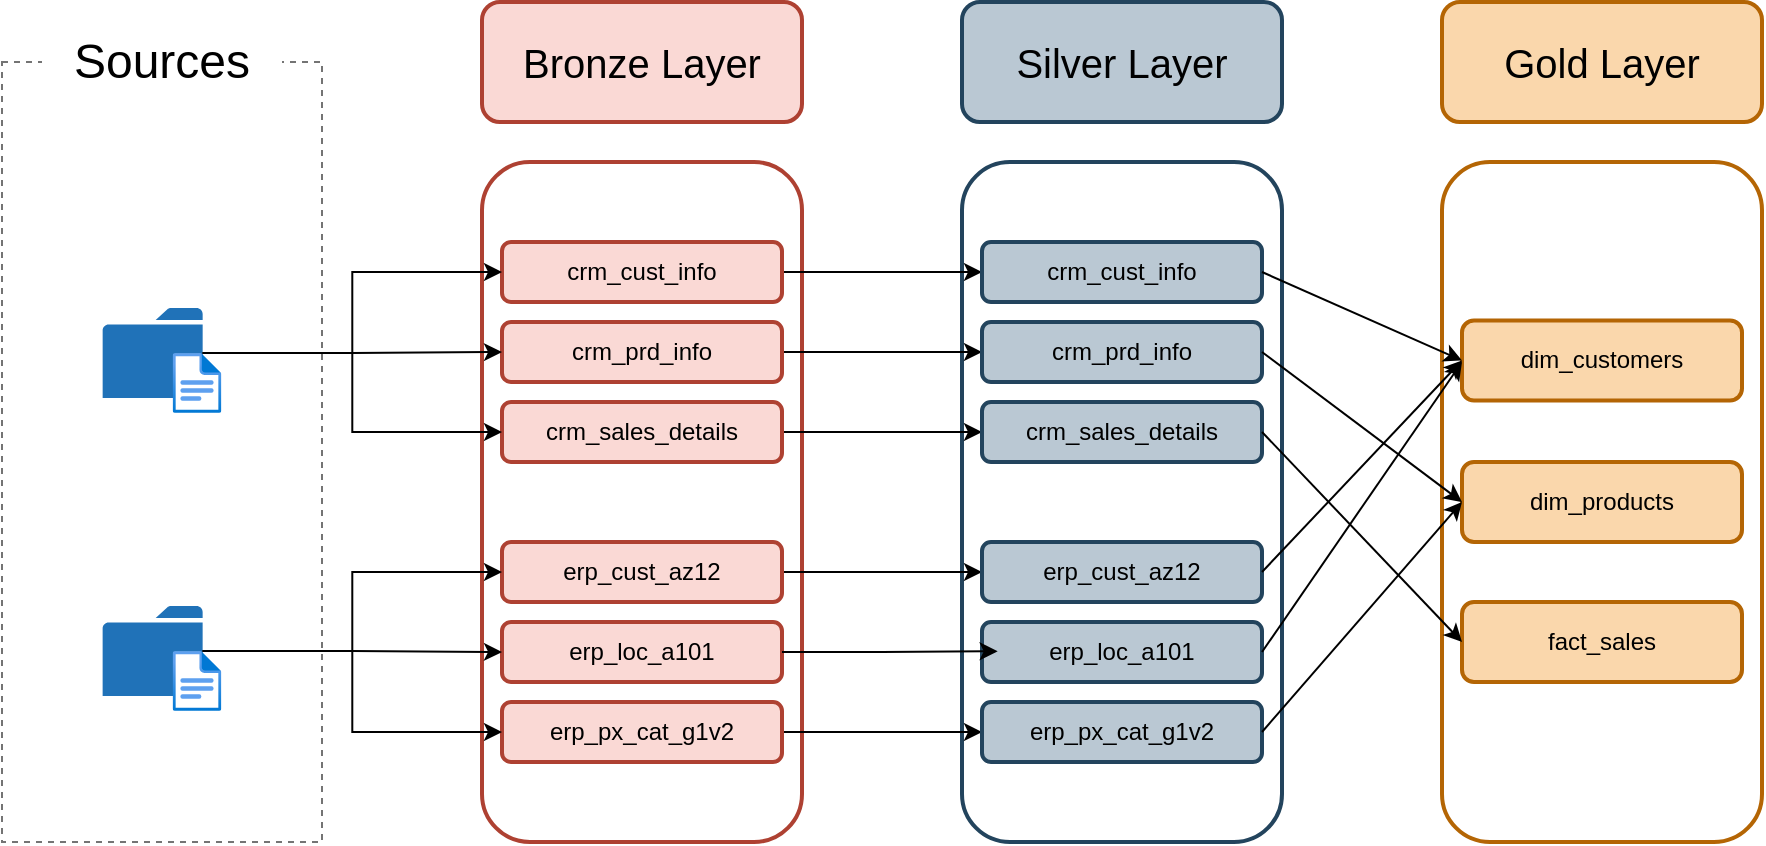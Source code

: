 <mxfile version="28.0.6">
  <diagram name="Page-1" id="h61dDB7GRY5GoGN7Z2Bx">
    <mxGraphModel dx="420" dy="965" grid="1" gridSize="10" guides="1" tooltips="1" connect="1" arrows="1" fold="1" page="1" pageScale="1" pageWidth="850" pageHeight="1100" math="0" shadow="0">
      <root>
        <mxCell id="0" />
        <mxCell id="1" parent="0" />
        <mxCell id="Nd245YbIvRQRNsEbv2v5-1" value="" style="rounded=0;whiteSpace=wrap;html=1;fillColor=none;dashed=1;strokeColor=#747474;" parent="1" vertex="1">
          <mxGeometry x="40" y="80" width="160" height="390" as="geometry" />
        </mxCell>
        <mxCell id="Nd245YbIvRQRNsEbv2v5-2" value="&lt;font style=&quot;color: rgb(0, 0, 0);&quot;&gt;So&lt;span style=&quot;background-color: transparent;&quot;&gt;urces&lt;/span&gt;&lt;/font&gt;" style="rounded=1;whiteSpace=wrap;html=1;fontSize=24;strokeColor=none;fillColor=#FFFFFF;" parent="1" vertex="1">
          <mxGeometry x="60" y="50" width="120" height="60" as="geometry" />
        </mxCell>
        <mxCell id="Nd245YbIvRQRNsEbv2v5-18" value="" style="group" parent="1" vertex="1" connectable="0">
          <mxGeometry x="90.33" y="203" width="59.35" height="52.5" as="geometry" />
        </mxCell>
        <mxCell id="Nd245YbIvRQRNsEbv2v5-15" value="&lt;font style=&quot;color: rgb(255, 255, 255);&quot;&gt;CRM&lt;/font&gt;" style="sketch=0;pointerEvents=1;shadow=0;dashed=0;html=1;strokeColor=none;labelPosition=center;verticalLabelPosition=bottom;verticalAlign=top;outlineConnect=0;align=center;shape=mxgraph.office.concepts.folder;fillColor=#2072B8;" parent="Nd245YbIvRQRNsEbv2v5-18" vertex="1">
          <mxGeometry width="50" height="45" as="geometry" />
        </mxCell>
        <mxCell id="Nd245YbIvRQRNsEbv2v5-17" value="" style="image;aspect=fixed;html=1;points=[];align=center;fontSize=12;image=img/lib/azure2/general/File.svg;" parent="Nd245YbIvRQRNsEbv2v5-18" vertex="1">
          <mxGeometry x="35" y="22.5" width="24.35" height="30" as="geometry" />
        </mxCell>
        <mxCell id="Nd245YbIvRQRNsEbv2v5-19" value="" style="group" parent="1" vertex="1" connectable="0">
          <mxGeometry x="90.32" y="352" width="59.35" height="52.5" as="geometry" />
        </mxCell>
        <mxCell id="Nd245YbIvRQRNsEbv2v5-20" value="&lt;font style=&quot;color: rgb(255, 255, 255);&quot;&gt;ERP&lt;/font&gt;" style="sketch=0;pointerEvents=1;shadow=0;dashed=0;html=1;strokeColor=none;labelPosition=center;verticalLabelPosition=bottom;verticalAlign=top;outlineConnect=0;align=center;shape=mxgraph.office.concepts.folder;fillColor=#2072B8;" parent="Nd245YbIvRQRNsEbv2v5-19" vertex="1">
          <mxGeometry width="50" height="45" as="geometry" />
        </mxCell>
        <mxCell id="Nd245YbIvRQRNsEbv2v5-21" value="" style="image;aspect=fixed;html=1;points=[];align=center;fontSize=12;image=img/lib/azure2/general/File.svg;" parent="Nd245YbIvRQRNsEbv2v5-19" vertex="1">
          <mxGeometry x="35" y="22.5" width="24.35" height="30" as="geometry" />
        </mxCell>
        <mxCell id="SfP37yd1ZmLbXONvq-Q5-1" value="" style="rounded=1;whiteSpace=wrap;html=1;fillColor=none;strokeColor=#ae4132;strokeWidth=2;" parent="1" vertex="1">
          <mxGeometry x="280" y="130" width="160" height="340" as="geometry" />
        </mxCell>
        <mxCell id="SfP37yd1ZmLbXONvq-Q5-3" value="&lt;font style=&quot;font-size: 20px; color: rgb(0, 0, 0);&quot;&gt;Bronze Layer&lt;/font&gt;" style="rounded=1;whiteSpace=wrap;html=1;fillColor=#fad9d5;strokeColor=#ae4132;strokeWidth=2;" parent="1" vertex="1">
          <mxGeometry x="280" y="50" width="160" height="60" as="geometry" />
        </mxCell>
        <mxCell id="SfP37yd1ZmLbXONvq-Q5-4" value="" style="rounded=1;whiteSpace=wrap;html=1;fillColor=none;strokeColor=#23445d;strokeWidth=2;" parent="1" vertex="1">
          <mxGeometry x="520" y="130" width="160" height="340" as="geometry" />
        </mxCell>
        <mxCell id="SfP37yd1ZmLbXONvq-Q5-5" value="&lt;font style=&quot;font-size: 20px; color: rgb(0, 0, 0);&quot;&gt;Silver Layer&lt;/font&gt;" style="rounded=1;whiteSpace=wrap;html=1;fillColor=#bac8d3;strokeColor=#23445d;strokeWidth=2;" parent="1" vertex="1">
          <mxGeometry x="520" y="50" width="160" height="60" as="geometry" />
        </mxCell>
        <mxCell id="SfP37yd1ZmLbXONvq-Q5-8" value="" style="rounded=1;whiteSpace=wrap;html=1;fillColor=none;strokeColor=#b46504;strokeWidth=2;" parent="1" vertex="1">
          <mxGeometry x="760" y="130" width="160" height="340" as="geometry" />
        </mxCell>
        <mxCell id="SfP37yd1ZmLbXONvq-Q5-9" value="&lt;font style=&quot;font-size: 20px; color: rgb(0, 0, 0);&quot;&gt;Gold Layer&lt;/font&gt;" style="rounded=1;whiteSpace=wrap;html=1;fillColor=#fad7ac;strokeColor=#b46504;strokeWidth=2;" parent="1" vertex="1">
          <mxGeometry x="760" y="50" width="160" height="60" as="geometry" />
        </mxCell>
        <mxCell id="SfP37yd1ZmLbXONvq-Q5-57" style="edgeStyle=orthogonalEdgeStyle;rounded=0;orthogonalLoop=1;jettySize=auto;html=1;entryX=0;entryY=0.5;entryDx=0;entryDy=0;" parent="1" source="SfP37yd1ZmLbXONvq-Q5-11" target="SfP37yd1ZmLbXONvq-Q5-39" edge="1">
          <mxGeometry relative="1" as="geometry" />
        </mxCell>
        <mxCell id="SfP37yd1ZmLbXONvq-Q5-11" value="&lt;font style=&quot;color: rgb(0, 0, 0);&quot;&gt;crm_cust_info&lt;/font&gt;" style="rounded=1;whiteSpace=wrap;html=1;fillColor=#fad9d5;strokeColor=#ae4132;strokeWidth=2;" parent="1" vertex="1">
          <mxGeometry x="290" y="170" width="140" height="30" as="geometry" />
        </mxCell>
        <mxCell id="SfP37yd1ZmLbXONvq-Q5-58" style="edgeStyle=orthogonalEdgeStyle;rounded=0;orthogonalLoop=1;jettySize=auto;html=1;entryX=0;entryY=0.5;entryDx=0;entryDy=0;" parent="1" source="SfP37yd1ZmLbXONvq-Q5-12" target="SfP37yd1ZmLbXONvq-Q5-40" edge="1">
          <mxGeometry relative="1" as="geometry" />
        </mxCell>
        <mxCell id="SfP37yd1ZmLbXONvq-Q5-12" value="&lt;font style=&quot;color: rgb(0, 0, 0);&quot;&gt;crm_prd_info&lt;/font&gt;" style="rounded=1;whiteSpace=wrap;html=1;fillColor=#fad9d5;strokeColor=#ae4132;strokeWidth=2;" parent="1" vertex="1">
          <mxGeometry x="290" y="210" width="140" height="30" as="geometry" />
        </mxCell>
        <mxCell id="SfP37yd1ZmLbXONvq-Q5-59" style="edgeStyle=orthogonalEdgeStyle;rounded=0;orthogonalLoop=1;jettySize=auto;html=1;entryX=0;entryY=0.5;entryDx=0;entryDy=0;" parent="1" source="SfP37yd1ZmLbXONvq-Q5-13" target="SfP37yd1ZmLbXONvq-Q5-41" edge="1">
          <mxGeometry relative="1" as="geometry" />
        </mxCell>
        <mxCell id="SfP37yd1ZmLbXONvq-Q5-13" value="&lt;font style=&quot;color: rgb(0, 0, 0);&quot;&gt;crm_sales_details&lt;/font&gt;" style="rounded=1;whiteSpace=wrap;html=1;fillColor=#fad9d5;strokeColor=#ae4132;strokeWidth=2;" parent="1" vertex="1">
          <mxGeometry x="290" y="250" width="140" height="30" as="geometry" />
        </mxCell>
        <mxCell id="SfP37yd1ZmLbXONvq-Q5-17" value="dim_customers" style="rounded=1;whiteSpace=wrap;html=1;fillColor=#fad7ac;strokeColor=#b46504;strokeWidth=2;fontColor=#000000;" parent="1" vertex="1">
          <mxGeometry x="770" y="209.25" width="140" height="40" as="geometry" />
        </mxCell>
        <mxCell id="SfP37yd1ZmLbXONvq-Q5-18" value="dim_products" style="rounded=1;whiteSpace=wrap;html=1;fillColor=#fad7ac;strokeColor=#b46504;strokeWidth=2;fontColor=#000000;" parent="1" vertex="1">
          <mxGeometry x="770" y="280" width="140" height="40" as="geometry" />
        </mxCell>
        <mxCell id="SfP37yd1ZmLbXONvq-Q5-19" value="fact_sales" style="rounded=1;whiteSpace=wrap;html=1;fillColor=#fad7ac;strokeColor=#b46504;strokeWidth=2;fontColor=#000000;" parent="1" vertex="1">
          <mxGeometry x="770" y="350" width="140" height="40" as="geometry" />
        </mxCell>
        <mxCell id="SfP37yd1ZmLbXONvq-Q5-60" style="edgeStyle=orthogonalEdgeStyle;rounded=0;orthogonalLoop=1;jettySize=auto;html=1;entryX=0;entryY=0.5;entryDx=0;entryDy=0;" parent="1" source="SfP37yd1ZmLbXONvq-Q5-26" target="SfP37yd1ZmLbXONvq-Q5-42" edge="1">
          <mxGeometry relative="1" as="geometry" />
        </mxCell>
        <mxCell id="SfP37yd1ZmLbXONvq-Q5-26" value="&lt;font style=&quot;color: rgb(0, 0, 0);&quot;&gt;erp_cust_az12&lt;/font&gt;" style="rounded=1;whiteSpace=wrap;html=1;fillColor=#fad9d5;strokeColor=#ae4132;strokeWidth=2;" parent="1" vertex="1">
          <mxGeometry x="290" y="320" width="140" height="30" as="geometry" />
        </mxCell>
        <mxCell id="SfP37yd1ZmLbXONvq-Q5-27" value="&lt;font style=&quot;color: rgb(0, 0, 0);&quot;&gt;erp_loc_a101&lt;/font&gt;" style="rounded=1;whiteSpace=wrap;html=1;fillColor=#fad9d5;strokeColor=#ae4132;strokeWidth=2;" parent="1" vertex="1">
          <mxGeometry x="290" y="360" width="140" height="30" as="geometry" />
        </mxCell>
        <mxCell id="SfP37yd1ZmLbXONvq-Q5-62" style="edgeStyle=orthogonalEdgeStyle;rounded=0;orthogonalLoop=1;jettySize=auto;html=1;entryX=0;entryY=0.5;entryDx=0;entryDy=0;" parent="1" source="SfP37yd1ZmLbXONvq-Q5-29" target="SfP37yd1ZmLbXONvq-Q5-44" edge="1">
          <mxGeometry relative="1" as="geometry" />
        </mxCell>
        <mxCell id="SfP37yd1ZmLbXONvq-Q5-29" value="&lt;font style=&quot;color: rgb(0, 0, 0);&quot;&gt;erp_px_cat_g1v2&lt;/font&gt;" style="rounded=1;whiteSpace=wrap;html=1;fillColor=#fad9d5;strokeColor=#ae4132;strokeWidth=2;" parent="1" vertex="1">
          <mxGeometry x="290" y="400" width="140" height="30" as="geometry" />
        </mxCell>
        <mxCell id="SfP37yd1ZmLbXONvq-Q5-39" value="&lt;font style=&quot;color: rgb(0, 0, 0);&quot;&gt;crm_cust_info&lt;/font&gt;" style="rounded=1;whiteSpace=wrap;html=1;fillColor=#bac8d3;strokeColor=#23445d;strokeWidth=2;" parent="1" vertex="1">
          <mxGeometry x="530" y="170" width="140" height="30" as="geometry" />
        </mxCell>
        <mxCell id="SfP37yd1ZmLbXONvq-Q5-40" value="&lt;font style=&quot;color: rgb(0, 0, 0);&quot;&gt;crm_prd_info&lt;/font&gt;" style="rounded=1;whiteSpace=wrap;html=1;fillColor=#bac8d3;strokeColor=#23445d;strokeWidth=2;" parent="1" vertex="1">
          <mxGeometry x="530" y="210" width="140" height="30" as="geometry" />
        </mxCell>
        <mxCell id="SfP37yd1ZmLbXONvq-Q5-41" value="&lt;font style=&quot;color: rgb(0, 0, 0);&quot;&gt;crm_sales_details&lt;/font&gt;" style="rounded=1;whiteSpace=wrap;html=1;fillColor=#bac8d3;strokeColor=#23445d;strokeWidth=2;" parent="1" vertex="1">
          <mxGeometry x="530" y="250" width="140" height="30" as="geometry" />
        </mxCell>
        <mxCell id="SfP37yd1ZmLbXONvq-Q5-42" value="&lt;font style=&quot;color: rgb(0, 0, 0);&quot;&gt;erp_cust_az12&lt;/font&gt;" style="rounded=1;whiteSpace=wrap;html=1;fillColor=#bac8d3;strokeColor=#23445d;strokeWidth=2;" parent="1" vertex="1">
          <mxGeometry x="530" y="320" width="140" height="30" as="geometry" />
        </mxCell>
        <mxCell id="SfP37yd1ZmLbXONvq-Q5-43" value="&lt;font style=&quot;color: rgb(0, 0, 0);&quot;&gt;erp_loc_a101&lt;/font&gt;" style="rounded=1;whiteSpace=wrap;html=1;fillColor=#bac8d3;strokeColor=#23445d;strokeWidth=2;" parent="1" vertex="1">
          <mxGeometry x="530" y="360" width="140" height="30" as="geometry" />
        </mxCell>
        <mxCell id="SfP37yd1ZmLbXONvq-Q5-44" value="&lt;font style=&quot;color: rgb(0, 0, 0);&quot;&gt;erp_px_cat_g1v2&lt;/font&gt;" style="rounded=1;whiteSpace=wrap;html=1;fillColor=#bac8d3;strokeColor=#23445d;strokeWidth=2;" parent="1" vertex="1">
          <mxGeometry x="530" y="400" width="140" height="30" as="geometry" />
        </mxCell>
        <mxCell id="SfP37yd1ZmLbXONvq-Q5-49" style="edgeStyle=orthogonalEdgeStyle;rounded=0;orthogonalLoop=1;jettySize=auto;html=1;entryX=0;entryY=0.5;entryDx=0;entryDy=0;" parent="1" source="Nd245YbIvRQRNsEbv2v5-15" target="SfP37yd1ZmLbXONvq-Q5-11" edge="1">
          <mxGeometry relative="1" as="geometry" />
        </mxCell>
        <mxCell id="SfP37yd1ZmLbXONvq-Q5-50" style="edgeStyle=orthogonalEdgeStyle;rounded=0;orthogonalLoop=1;jettySize=auto;html=1;entryX=0;entryY=0.5;entryDx=0;entryDy=0;" parent="1" source="Nd245YbIvRQRNsEbv2v5-15" target="SfP37yd1ZmLbXONvq-Q5-12" edge="1">
          <mxGeometry relative="1" as="geometry" />
        </mxCell>
        <mxCell id="SfP37yd1ZmLbXONvq-Q5-52" style="edgeStyle=orthogonalEdgeStyle;rounded=0;orthogonalLoop=1;jettySize=auto;html=1;entryX=0;entryY=0.5;entryDx=0;entryDy=0;" parent="1" source="Nd245YbIvRQRNsEbv2v5-15" target="SfP37yd1ZmLbXONvq-Q5-13" edge="1">
          <mxGeometry relative="1" as="geometry" />
        </mxCell>
        <mxCell id="SfP37yd1ZmLbXONvq-Q5-54" style="edgeStyle=orthogonalEdgeStyle;rounded=0;orthogonalLoop=1;jettySize=auto;html=1;entryX=0;entryY=0.5;entryDx=0;entryDy=0;" parent="1" source="Nd245YbIvRQRNsEbv2v5-20" target="SfP37yd1ZmLbXONvq-Q5-27" edge="1">
          <mxGeometry relative="1" as="geometry" />
        </mxCell>
        <mxCell id="SfP37yd1ZmLbXONvq-Q5-55" style="edgeStyle=orthogonalEdgeStyle;rounded=0;orthogonalLoop=1;jettySize=auto;html=1;entryX=0;entryY=0.5;entryDx=0;entryDy=0;" parent="1" source="Nd245YbIvRQRNsEbv2v5-20" target="SfP37yd1ZmLbXONvq-Q5-26" edge="1">
          <mxGeometry relative="1" as="geometry" />
        </mxCell>
        <mxCell id="SfP37yd1ZmLbXONvq-Q5-56" style="edgeStyle=orthogonalEdgeStyle;rounded=0;orthogonalLoop=1;jettySize=auto;html=1;entryX=0;entryY=0.5;entryDx=0;entryDy=0;" parent="1" source="Nd245YbIvRQRNsEbv2v5-20" target="SfP37yd1ZmLbXONvq-Q5-29" edge="1">
          <mxGeometry relative="1" as="geometry" />
        </mxCell>
        <mxCell id="SfP37yd1ZmLbXONvq-Q5-61" style="edgeStyle=orthogonalEdgeStyle;rounded=0;orthogonalLoop=1;jettySize=auto;html=1;entryX=0.056;entryY=0.487;entryDx=0;entryDy=0;entryPerimeter=0;" parent="1" source="SfP37yd1ZmLbXONvq-Q5-27" target="SfP37yd1ZmLbXONvq-Q5-43" edge="1">
          <mxGeometry relative="1" as="geometry" />
        </mxCell>
        <mxCell id="8t6MlZl43GGcKDRa0UFp-2" value="" style="endArrow=classic;html=1;rounded=0;exitX=1;exitY=0.5;exitDx=0;exitDy=0;entryX=0;entryY=0.5;entryDx=0;entryDy=0;" edge="1" parent="1" source="SfP37yd1ZmLbXONvq-Q5-39" target="SfP37yd1ZmLbXONvq-Q5-17">
          <mxGeometry width="50" height="50" relative="1" as="geometry">
            <mxPoint x="680" y="540" as="sourcePoint" />
            <mxPoint x="730" y="490" as="targetPoint" />
          </mxGeometry>
        </mxCell>
        <mxCell id="8t6MlZl43GGcKDRa0UFp-4" value="" style="endArrow=classic;html=1;rounded=0;exitX=1;exitY=0.5;exitDx=0;exitDy=0;entryX=0;entryY=0.5;entryDx=0;entryDy=0;" edge="1" parent="1" source="SfP37yd1ZmLbXONvq-Q5-42" target="SfP37yd1ZmLbXONvq-Q5-17">
          <mxGeometry width="50" height="50" relative="1" as="geometry">
            <mxPoint x="670" y="350" as="sourcePoint" />
            <mxPoint x="720" y="300" as="targetPoint" />
          </mxGeometry>
        </mxCell>
        <mxCell id="8t6MlZl43GGcKDRa0UFp-5" value="" style="endArrow=classic;html=1;rounded=0;exitX=1;exitY=0.5;exitDx=0;exitDy=0;" edge="1" parent="1" source="SfP37yd1ZmLbXONvq-Q5-43">
          <mxGeometry width="50" height="50" relative="1" as="geometry">
            <mxPoint x="670" y="350" as="sourcePoint" />
            <mxPoint x="770" y="230" as="targetPoint" />
          </mxGeometry>
        </mxCell>
        <mxCell id="8t6MlZl43GGcKDRa0UFp-6" value="" style="endArrow=classic;html=1;rounded=0;exitX=1;exitY=0.5;exitDx=0;exitDy=0;entryX=0;entryY=0.5;entryDx=0;entryDy=0;" edge="1" parent="1" source="SfP37yd1ZmLbXONvq-Q5-44" target="SfP37yd1ZmLbXONvq-Q5-18">
          <mxGeometry width="50" height="50" relative="1" as="geometry">
            <mxPoint x="670" y="410" as="sourcePoint" />
            <mxPoint x="720" y="360" as="targetPoint" />
          </mxGeometry>
        </mxCell>
        <mxCell id="8t6MlZl43GGcKDRa0UFp-7" value="" style="endArrow=classic;html=1;rounded=0;exitX=1;exitY=0.5;exitDx=0;exitDy=0;entryX=0;entryY=0.5;entryDx=0;entryDy=0;" edge="1" parent="1" source="SfP37yd1ZmLbXONvq-Q5-40" target="SfP37yd1ZmLbXONvq-Q5-18">
          <mxGeometry width="50" height="50" relative="1" as="geometry">
            <mxPoint x="670" y="410" as="sourcePoint" />
            <mxPoint x="720" y="360" as="targetPoint" />
          </mxGeometry>
        </mxCell>
        <mxCell id="8t6MlZl43GGcKDRa0UFp-8" value="" style="endArrow=classic;html=1;rounded=0;exitX=1;exitY=0.5;exitDx=0;exitDy=0;entryX=0;entryY=0.5;entryDx=0;entryDy=0;" edge="1" parent="1" source="SfP37yd1ZmLbXONvq-Q5-41" target="SfP37yd1ZmLbXONvq-Q5-19">
          <mxGeometry width="50" height="50" relative="1" as="geometry">
            <mxPoint x="680" y="630" as="sourcePoint" />
            <mxPoint x="730" y="580" as="targetPoint" />
          </mxGeometry>
        </mxCell>
      </root>
    </mxGraphModel>
  </diagram>
</mxfile>
